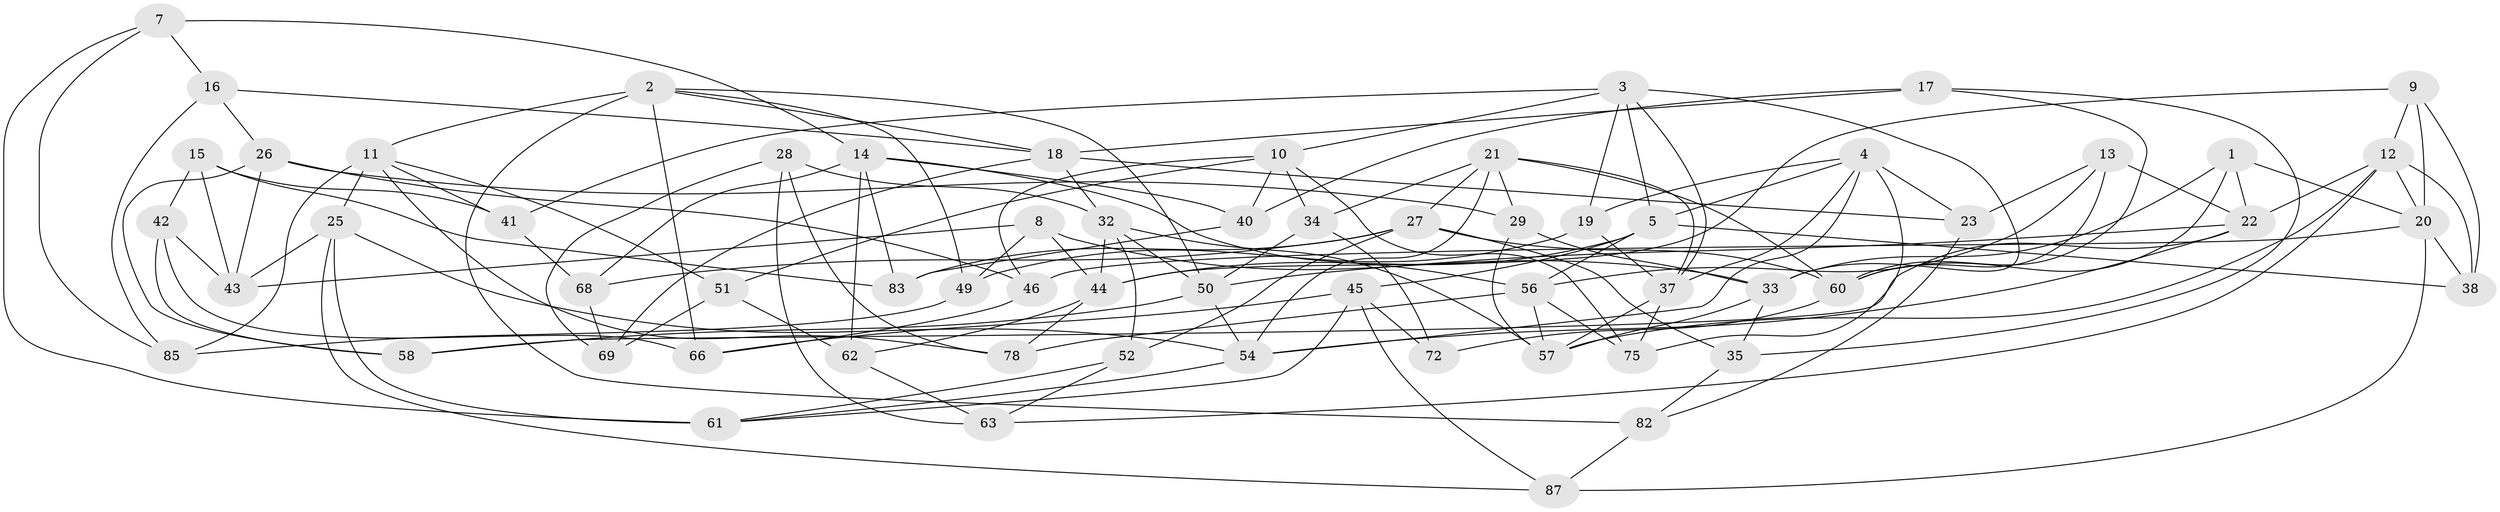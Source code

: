 // Generated by graph-tools (version 1.1) at 2025/24/03/03/25 07:24:29]
// undirected, 62 vertices, 148 edges
graph export_dot {
graph [start="1"]
  node [color=gray90,style=filled];
  1;
  2 [super="+80"];
  3 [super="+6"];
  4 [super="+84"];
  5 [super="+74"];
  7;
  8;
  9;
  10 [super="+31"];
  11 [super="+30"];
  12 [super="+64"];
  13;
  14 [super="+24"];
  15;
  16;
  17;
  18 [super="+67"];
  19;
  20 [super="+47"];
  21 [super="+89"];
  22 [super="+81"];
  23;
  25 [super="+39"];
  26 [super="+36"];
  27 [super="+65"];
  28;
  29;
  32 [super="+76"];
  33 [super="+71"];
  34;
  35;
  37 [super="+73"];
  38;
  40;
  41;
  42;
  43 [super="+86"];
  44 [super="+53"];
  45 [super="+48"];
  46;
  49;
  50 [super="+55"];
  51;
  52;
  54 [super="+70"];
  56 [super="+59"];
  57 [super="+77"];
  58;
  60 [super="+88"];
  61 [super="+79"];
  62;
  63;
  66;
  68;
  69;
  72;
  75;
  78;
  82;
  83;
  85;
  87;
  1 -- 22;
  1 -- 20;
  1 -- 33;
  1 -- 60;
  2 -- 82;
  2 -- 49;
  2 -- 50;
  2 -- 18;
  2 -- 66;
  2 -- 11;
  3 -- 19;
  3 -- 37;
  3 -- 41;
  3 -- 10;
  3 -- 5;
  3 -- 33;
  4 -- 75;
  4 -- 37;
  4 -- 5;
  4 -- 19;
  4 -- 54;
  4 -- 23;
  5 -- 38;
  5 -- 45;
  5 -- 44;
  5 -- 56;
  7 -- 16;
  7 -- 85;
  7 -- 14;
  7 -- 61;
  8 -- 44;
  8 -- 49;
  8 -- 43;
  8 -- 33;
  9 -- 20;
  9 -- 38;
  9 -- 44;
  9 -- 12;
  10 -- 46;
  10 -- 40;
  10 -- 75;
  10 -- 51;
  10 -- 34;
  11 -- 41;
  11 -- 51;
  11 -- 85;
  11 -- 78;
  11 -- 25;
  12 -- 63;
  12 -- 38;
  12 -- 22;
  12 -- 20;
  12 -- 57;
  13 -- 23;
  13 -- 60;
  13 -- 56;
  13 -- 22;
  14 -- 62;
  14 -- 83;
  14 -- 40;
  14 -- 56;
  14 -- 68;
  15 -- 41;
  15 -- 83;
  15 -- 42;
  15 -- 43;
  16 -- 18;
  16 -- 85;
  16 -- 26;
  17 -- 18;
  17 -- 40;
  17 -- 35;
  17 -- 60;
  18 -- 32;
  18 -- 69;
  18 -- 23;
  19 -- 49;
  19 -- 37;
  20 -- 38;
  20 -- 46;
  20 -- 87;
  21 -- 54;
  21 -- 34;
  21 -- 37;
  21 -- 29;
  21 -- 27;
  21 -- 60;
  22 -- 58;
  22 -- 54;
  22 -- 50;
  23 -- 82;
  25 -- 54;
  25 -- 43;
  25 -- 61 [weight=2];
  25 -- 87;
  26 -- 29;
  26 -- 43 [weight=2];
  26 -- 58;
  26 -- 46;
  27 -- 52;
  27 -- 60;
  27 -- 35;
  27 -- 83;
  27 -- 68;
  28 -- 32;
  28 -- 63;
  28 -- 69;
  28 -- 78;
  29 -- 33;
  29 -- 57;
  32 -- 57;
  32 -- 50;
  32 -- 52;
  32 -- 44;
  33 -- 35;
  33 -- 57;
  34 -- 72;
  34 -- 50;
  35 -- 82;
  37 -- 75;
  37 -- 57;
  40 -- 83;
  41 -- 68;
  42 -- 58;
  42 -- 66;
  42 -- 43;
  44 -- 78;
  44 -- 62;
  45 -- 72 [weight=2];
  45 -- 87;
  45 -- 66;
  45 -- 61;
  46 -- 66;
  49 -- 85;
  50 -- 58;
  50 -- 54;
  51 -- 62;
  51 -- 69;
  52 -- 61;
  52 -- 63;
  54 -- 61;
  56 -- 75;
  56 -- 57;
  56 -- 78;
  60 -- 72;
  62 -- 63;
  68 -- 69;
  82 -- 87;
}
